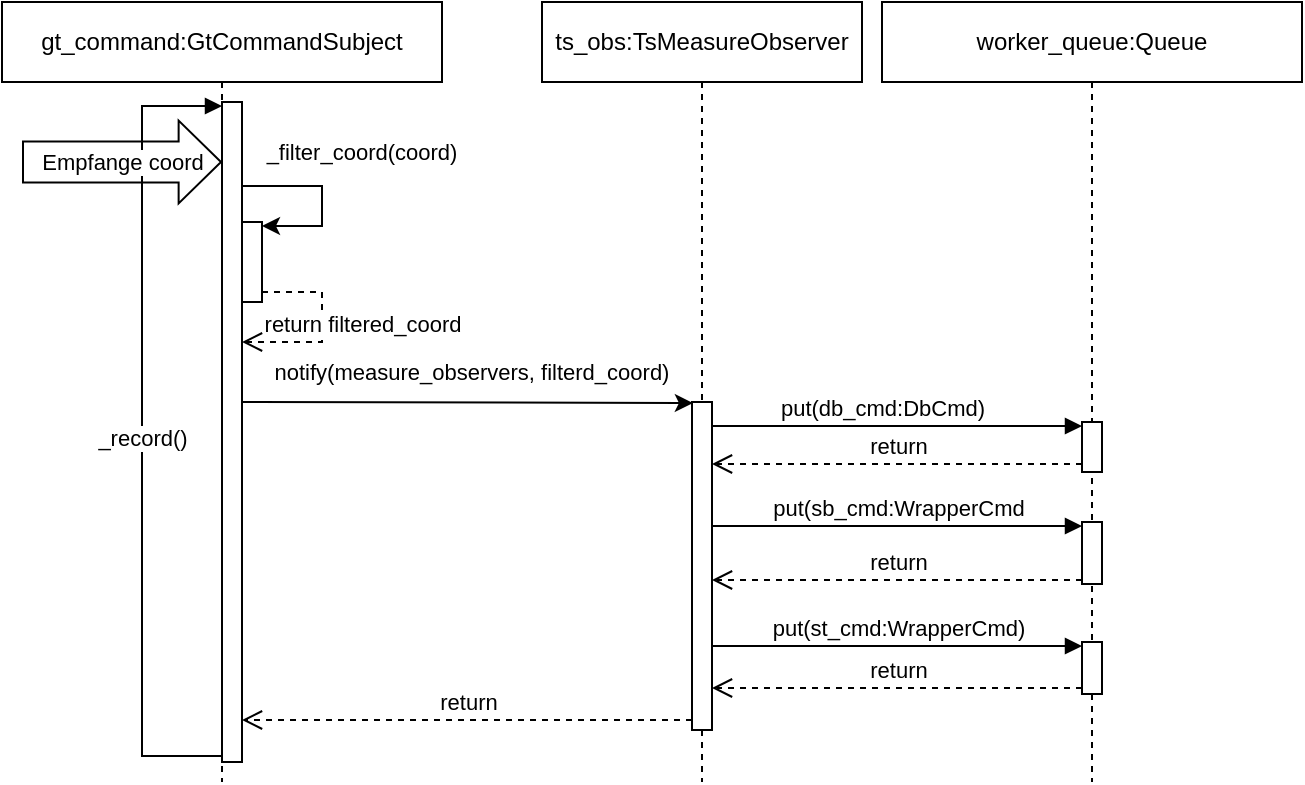 <mxfile version="24.0.7" type="github">
  <diagram name="Page-1" id="c4tMYzNzFPlFTSW49CZo">
    <mxGraphModel dx="553" dy="237" grid="1" gridSize="10" guides="1" tooltips="1" connect="1" arrows="1" fold="1" page="1" pageScale="1" pageWidth="850" pageHeight="1100" math="0" shadow="0">
      <root>
        <mxCell id="0" />
        <mxCell id="1" parent="0" />
        <mxCell id="YTrCrGtHc1NYBhGN6iH7-1" value="worker_queue:Queue" style="shape=umlLifeline;perimeter=lifelinePerimeter;whiteSpace=wrap;html=1;container=1;dropTarget=0;collapsible=0;recursiveResize=0;outlineConnect=0;portConstraint=eastwest;newEdgeStyle={&quot;curved&quot;:0,&quot;rounded&quot;:0};" parent="1" vertex="1">
          <mxGeometry x="450" y="10" width="210" height="390" as="geometry" />
        </mxCell>
        <mxCell id="OXs-cijtJ4UvY3tv5mKe-10" value="" style="html=1;points=[[0,0,0,0,5],[0,1,0,0,-5],[1,0,0,0,5],[1,1,0,0,-5]];perimeter=orthogonalPerimeter;outlineConnect=0;targetShapes=umlLifeline;portConstraint=eastwest;newEdgeStyle={&quot;curved&quot;:0,&quot;rounded&quot;:0};" parent="YTrCrGtHc1NYBhGN6iH7-1" vertex="1">
          <mxGeometry x="100" y="210" width="10" height="25" as="geometry" />
        </mxCell>
        <mxCell id="OXs-cijtJ4UvY3tv5mKe-16" value="" style="html=1;points=[[0,0,0,0,5],[0,1,0,0,-5],[1,0,0,0,5],[1,1,0,0,-5]];perimeter=orthogonalPerimeter;outlineConnect=0;targetShapes=umlLifeline;portConstraint=eastwest;newEdgeStyle={&quot;curved&quot;:0,&quot;rounded&quot;:0};" parent="YTrCrGtHc1NYBhGN6iH7-1" vertex="1">
          <mxGeometry x="100" y="260" width="10" height="31" as="geometry" />
        </mxCell>
        <mxCell id="OXs-cijtJ4UvY3tv5mKe-17" value="" style="html=1;points=[[0,0,0,0,5],[0,1,0,0,-5],[1,0,0,0,5],[1,1,0,0,-5]];perimeter=orthogonalPerimeter;outlineConnect=0;targetShapes=umlLifeline;portConstraint=eastwest;newEdgeStyle={&quot;curved&quot;:0,&quot;rounded&quot;:0};" parent="YTrCrGtHc1NYBhGN6iH7-1" vertex="1">
          <mxGeometry x="100" y="320" width="10" height="26" as="geometry" />
        </mxCell>
        <mxCell id="TC2V2bkEGC9yVTBu2Jy7-3" value="ts_obs:TsMeasureObserver" style="shape=umlLifeline;perimeter=lifelinePerimeter;whiteSpace=wrap;html=1;container=1;dropTarget=0;collapsible=0;recursiveResize=0;outlineConnect=0;portConstraint=eastwest;newEdgeStyle={&quot;curved&quot;:0,&quot;rounded&quot;:0};" parent="1" vertex="1">
          <mxGeometry x="280" y="10" width="160" height="390" as="geometry" />
        </mxCell>
        <mxCell id="YTrCrGtHc1NYBhGN6iH7-9" value="" style="html=1;points=[[0,0,0,0,5],[0,1,0,0,-5],[1,0,0,0,5],[1,1,0,0,-5]];perimeter=orthogonalPerimeter;outlineConnect=0;targetShapes=umlLifeline;portConstraint=eastwest;newEdgeStyle={&quot;curved&quot;:0,&quot;rounded&quot;:0};" parent="TC2V2bkEGC9yVTBu2Jy7-3" vertex="1">
          <mxGeometry x="75" y="200" width="10" height="164" as="geometry" />
        </mxCell>
        <mxCell id="TC2V2bkEGC9yVTBu2Jy7-2" value="gt_command:GtCommandSubject" style="shape=umlLifeline;whiteSpace=wrap;html=1;container=1;dropTarget=0;collapsible=0;recursiveResize=0;outlineConnect=0;portConstraint=eastwest;newEdgeStyle={&quot;curved&quot;:0,&quot;rounded&quot;:0};points=[[0,0,0,0,5],[0,1,0,0,-5],[1,0,0,0,5],[1,1,0,0,-5]];perimeter=rectanglePerimeter;targetShapes=umlLifeline;participant=label;" parent="1" vertex="1">
          <mxGeometry x="10" y="10" width="220" height="390" as="geometry" />
        </mxCell>
        <mxCell id="YTrCrGtHc1NYBhGN6iH7-5" value="" style="html=1;points=[[0,0,0,0,5],[0,1,0,0,-5],[1,0,0,0,5],[1,1,0,0,-5]];perimeter=orthogonalPerimeter;outlineConnect=0;targetShapes=umlLifeline;portConstraint=eastwest;newEdgeStyle={&quot;curved&quot;:0,&quot;rounded&quot;:0};" parent="TC2V2bkEGC9yVTBu2Jy7-2" vertex="1">
          <mxGeometry x="110" y="50" width="10" height="330" as="geometry" />
        </mxCell>
        <mxCell id="YTrCrGtHc1NYBhGN6iH7-8" value="_record()" style="html=1;verticalAlign=bottom;endArrow=block;curved=0;rounded=0;strokeColor=#000000;exitX=0;exitY=1;exitDx=0;exitDy=-5;exitPerimeter=0;" parent="TC2V2bkEGC9yVTBu2Jy7-2" edge="1">
          <mxGeometry x="-0.062" width="80" relative="1" as="geometry">
            <mxPoint x="110" y="377" as="sourcePoint" />
            <mxPoint x="110" y="52" as="targetPoint" />
            <Array as="points">
              <mxPoint x="70" y="377" />
              <mxPoint x="70" y="52" />
              <mxPoint x="90" y="52" />
            </Array>
            <mxPoint as="offset" />
          </mxGeometry>
        </mxCell>
        <mxCell id="OXs-cijtJ4UvY3tv5mKe-3" value="" style="html=1;points=[[0,0,0,0,5],[0,1,0,0,-5],[1,0,0,0,5],[1,1,0,0,-5]];perimeter=orthogonalPerimeter;outlineConnect=0;targetShapes=umlLifeline;portConstraint=eastwest;newEdgeStyle={&quot;curved&quot;:0,&quot;rounded&quot;:0};" parent="TC2V2bkEGC9yVTBu2Jy7-2" vertex="1">
          <mxGeometry x="120" y="110" width="10" height="40" as="geometry" />
        </mxCell>
        <mxCell id="DXYFRkx3w3FzavhGNf0--6" value="return filtered_coord" style="html=1;verticalAlign=bottom;endArrow=open;dashed=1;endSize=8;curved=0;rounded=0;exitX=1;exitY=1;exitDx=0;exitDy=-5;exitPerimeter=0;" parent="TC2V2bkEGC9yVTBu2Jy7-2" source="OXs-cijtJ4UvY3tv5mKe-3" target="YTrCrGtHc1NYBhGN6iH7-5" edge="1">
          <mxGeometry x="0.158" y="-20" relative="1" as="geometry">
            <mxPoint x="195" y="130" as="sourcePoint" />
            <mxPoint x="385" y="130" as="targetPoint" />
            <Array as="points">
              <mxPoint x="160" y="145" />
              <mxPoint x="160" y="170" />
            </Array>
            <mxPoint x="20" y="20" as="offset" />
          </mxGeometry>
        </mxCell>
        <mxCell id="YTrCrGtHc1NYBhGN6iH7-12" value="put(db_cmd:DbCmd)" style="html=1;verticalAlign=bottom;endArrow=block;curved=0;rounded=0;strokeColor=#000000;" parent="1" edge="1">
          <mxGeometry x="-0.086" width="80" relative="1" as="geometry">
            <mxPoint x="365" y="222" as="sourcePoint" />
            <mxPoint x="550" y="222" as="targetPoint" />
            <Array as="points">
              <mxPoint x="430" y="222" />
              <mxPoint x="490" y="222" />
              <mxPoint x="520" y="222" />
            </Array>
            <mxPoint as="offset" />
          </mxGeometry>
        </mxCell>
        <mxCell id="YTrCrGtHc1NYBhGN6iH7-13" value="put(sb_cmd:WrapperCmd" style="html=1;verticalAlign=bottom;endArrow=block;curved=0;rounded=0;strokeColor=#000000;" parent="1" edge="1">
          <mxGeometry width="80" relative="1" as="geometry">
            <mxPoint x="365" y="272" as="sourcePoint" />
            <mxPoint x="550" y="272" as="targetPoint" />
            <Array as="points">
              <mxPoint x="430" y="272" />
            </Array>
          </mxGeometry>
        </mxCell>
        <mxCell id="YTrCrGtHc1NYBhGN6iH7-14" value="put(st_cmd:WrapperCmd)" style="html=1;verticalAlign=bottom;endArrow=block;curved=0;rounded=0;strokeColor=#000000;" parent="1" edge="1">
          <mxGeometry width="80" relative="1" as="geometry">
            <mxPoint x="365" y="332" as="sourcePoint" />
            <mxPoint x="550" y="332" as="targetPoint" />
            <Array as="points">
              <mxPoint x="390" y="332" />
            </Array>
          </mxGeometry>
        </mxCell>
        <mxCell id="ZTtlzxdTeFJu5MXrasbO-2" value="return" style="html=1;verticalAlign=bottom;endArrow=open;dashed=1;endSize=8;curved=0;rounded=0;exitX=0;exitY=1;exitDx=0;exitDy=-5;exitPerimeter=0;" parent="1" source="YTrCrGtHc1NYBhGN6iH7-9" target="YTrCrGtHc1NYBhGN6iH7-5" edge="1">
          <mxGeometry relative="1" as="geometry">
            <mxPoint x="125" y="254" as="sourcePoint" />
            <mxPoint x="315" y="254" as="targetPoint" />
          </mxGeometry>
        </mxCell>
        <mxCell id="DXYFRkx3w3FzavhGNf0--1" value="Empfange coord" style="shape=flexArrow;endArrow=classic;html=1;rounded=0;width=20.476;endSize=6.729;" parent="1" edge="1">
          <mxGeometry x="0.002" width="50" height="50" relative="1" as="geometry">
            <mxPoint x="20" y="90" as="sourcePoint" />
            <mxPoint x="120" y="90" as="targetPoint" />
            <mxPoint as="offset" />
          </mxGeometry>
        </mxCell>
        <mxCell id="DXYFRkx3w3FzavhGNf0--3" value="" style="endArrow=classic;html=1;rounded=0;" parent="1" edge="1">
          <mxGeometry width="50" height="50" relative="1" as="geometry">
            <mxPoint x="130" y="102" as="sourcePoint" />
            <mxPoint x="140" y="122" as="targetPoint" />
            <Array as="points">
              <mxPoint x="170" y="102" />
              <mxPoint x="170" y="112" />
              <mxPoint x="170" y="122" />
            </Array>
          </mxGeometry>
        </mxCell>
        <mxCell id="DXYFRkx3w3FzavhGNf0--4" value="&lt;font style=&quot;font-size: 11px;&quot;&gt;_filter_coord(coord)&lt;/font&gt;" style="text;html=1;align=center;verticalAlign=middle;whiteSpace=wrap;rounded=0;" parent="1" vertex="1">
          <mxGeometry x="160" y="70" width="60" height="30" as="geometry" />
        </mxCell>
        <mxCell id="DXYFRkx3w3FzavhGNf0--10" value="&lt;font style=&quot;font-size: 11px;&quot;&gt;notify(measure_observers, filterd_coord)&lt;/font&gt;" style="text;html=1;align=center;verticalAlign=middle;whiteSpace=wrap;rounded=0;" parent="1" vertex="1">
          <mxGeometry x="110" y="180" width="270" height="30" as="geometry" />
        </mxCell>
        <mxCell id="DXYFRkx3w3FzavhGNf0--7" value="" style="endArrow=classic;html=1;rounded=0;entryX=0.909;entryY=1.017;entryDx=0;entryDy=0;entryPerimeter=0;" parent="1" target="DXYFRkx3w3FzavhGNf0--10" edge="1">
          <mxGeometry width="50" height="50" relative="1" as="geometry">
            <mxPoint x="130" y="210" as="sourcePoint" />
            <mxPoint x="315" y="210" as="targetPoint" />
          </mxGeometry>
        </mxCell>
        <mxCell id="DXYFRkx3w3FzavhGNf0--13" value="return" style="html=1;verticalAlign=bottom;endArrow=open;dashed=1;endSize=8;curved=0;rounded=0;" parent="1" edge="1">
          <mxGeometry relative="1" as="geometry">
            <mxPoint x="550" y="241" as="sourcePoint" />
            <mxPoint x="365" y="241" as="targetPoint" />
          </mxGeometry>
        </mxCell>
        <mxCell id="DXYFRkx3w3FzavhGNf0--14" value="return" style="html=1;verticalAlign=bottom;endArrow=open;dashed=1;endSize=8;curved=0;rounded=0;" parent="1" edge="1">
          <mxGeometry relative="1" as="geometry">
            <mxPoint x="550" y="299" as="sourcePoint" />
            <mxPoint x="365" y="299" as="targetPoint" />
          </mxGeometry>
        </mxCell>
        <mxCell id="DXYFRkx3w3FzavhGNf0--15" value="return" style="html=1;verticalAlign=bottom;endArrow=open;dashed=1;endSize=8;curved=0;rounded=0;" parent="1" edge="1">
          <mxGeometry relative="1" as="geometry">
            <mxPoint x="550" y="353" as="sourcePoint" />
            <mxPoint x="365" y="353" as="targetPoint" />
            <Array as="points">
              <mxPoint x="490" y="353" />
            </Array>
          </mxGeometry>
        </mxCell>
      </root>
    </mxGraphModel>
  </diagram>
</mxfile>
